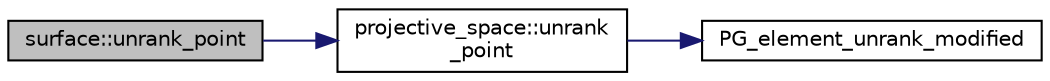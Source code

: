 digraph "surface::unrank_point"
{
  edge [fontname="Helvetica",fontsize="10",labelfontname="Helvetica",labelfontsize="10"];
  node [fontname="Helvetica",fontsize="10",shape=record];
  rankdir="LR";
  Node5434 [label="surface::unrank_point",height=0.2,width=0.4,color="black", fillcolor="grey75", style="filled", fontcolor="black"];
  Node5434 -> Node5435 [color="midnightblue",fontsize="10",style="solid",fontname="Helvetica"];
  Node5435 [label="projective_space::unrank\l_point",height=0.2,width=0.4,color="black", fillcolor="white", style="filled",URL="$d2/d17/classprojective__space.html#a3cb7917af4c5f1590b660d4bf907e0fa"];
  Node5435 -> Node5436 [color="midnightblue",fontsize="10",style="solid",fontname="Helvetica"];
  Node5436 [label="PG_element_unrank_modified",height=0.2,width=0.4,color="black", fillcolor="white", style="filled",URL="$d4/d67/geometry_8h.html#a83ae9b605d496f6a90345303f6efae64"];
}
